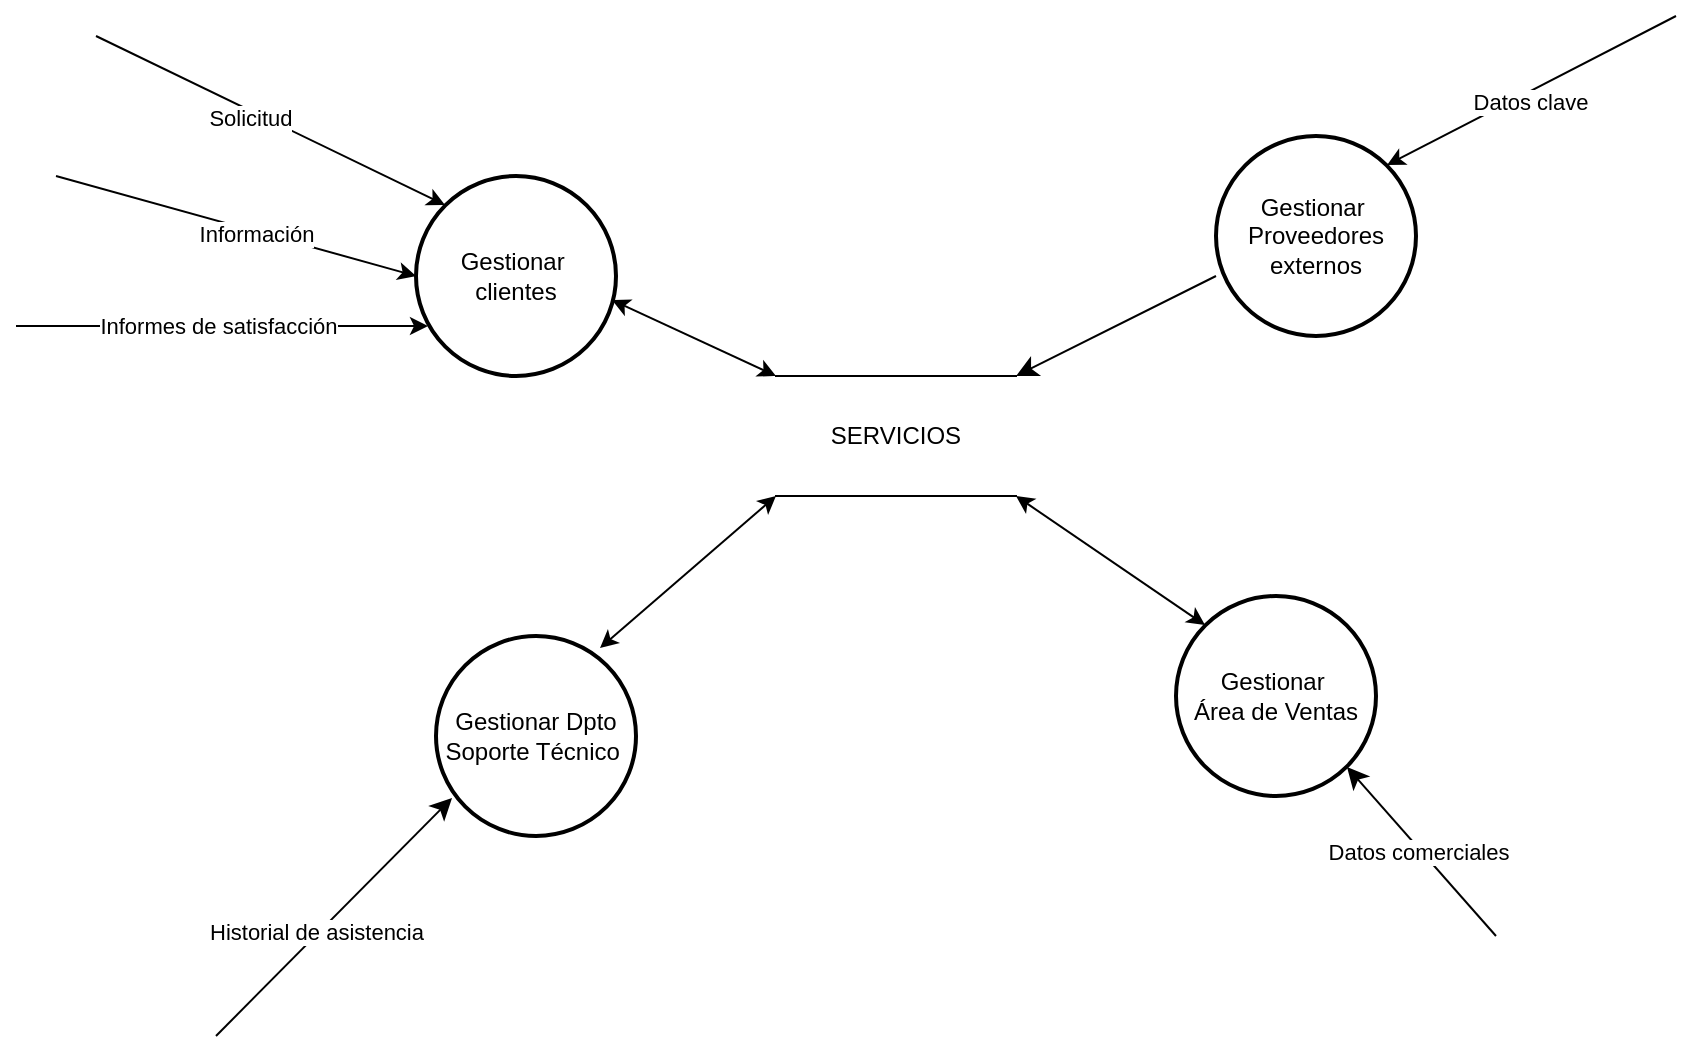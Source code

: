 <mxfile version="24.9.0">
  <diagram name="Page-1" id="74e2e168-ea6b-b213-b513-2b3c1d86103e">
    <mxGraphModel dx="952" dy="1001" grid="1" gridSize="10" guides="1" tooltips="1" connect="1" arrows="1" fold="1" page="1" pageScale="1" pageWidth="1100" pageHeight="850" background="none" math="0" shadow="0">
      <root>
        <mxCell id="0" />
        <mxCell id="1" parent="0" />
        <mxCell id="y5V723lEYFvVTK-hqr6R-1" value="Gestionar&amp;nbsp;&lt;div&gt;clientes&lt;/div&gt;" style="strokeWidth=2;html=1;shape=mxgraph.flowchart.start_2;whiteSpace=wrap;" parent="1" vertex="1">
          <mxGeometry x="290" y="270" width="100" height="100" as="geometry" />
        </mxCell>
        <mxCell id="y5V723lEYFvVTK-hqr6R-2" value="Gestionar&amp;nbsp;&lt;div&gt;Proveedores externos&lt;/div&gt;" style="strokeWidth=2;html=1;shape=mxgraph.flowchart.start_2;whiteSpace=wrap;" parent="1" vertex="1">
          <mxGeometry x="690" y="250" width="100" height="100" as="geometry" />
        </mxCell>
        <mxCell id="y5V723lEYFvVTK-hqr6R-3" value="Gestionar&amp;nbsp;&lt;div&gt;Área de Ventas&lt;/div&gt;" style="strokeWidth=2;html=1;shape=mxgraph.flowchart.start_2;whiteSpace=wrap;" parent="1" vertex="1">
          <mxGeometry x="670" y="480" width="100" height="100" as="geometry" />
        </mxCell>
        <mxCell id="y5V723lEYFvVTK-hqr6R-4" value="Gestionar Dpto Soporte Técnico&amp;nbsp;" style="strokeWidth=2;html=1;shape=mxgraph.flowchart.start_2;whiteSpace=wrap;" parent="1" vertex="1">
          <mxGeometry x="300" y="500" width="100" height="100" as="geometry" />
        </mxCell>
        <mxCell id="y5V723lEYFvVTK-hqr6R-5" value="SERVICIOS" style="shape=partialRectangle;whiteSpace=wrap;html=1;left=0;right=0;fillColor=none;" parent="1" vertex="1">
          <mxGeometry x="470" y="370" width="120" height="60" as="geometry" />
        </mxCell>
        <mxCell id="y5V723lEYFvVTK-hqr6R-13" value="" style="endArrow=classic;html=1;rounded=0;fontSize=12;startSize=8;endSize=8;curved=1;exitX=0;exitY=0.7;exitDx=0;exitDy=0;exitPerimeter=0;entryX=1;entryY=0;entryDx=0;entryDy=0;" parent="1" source="y5V723lEYFvVTK-hqr6R-2" target="y5V723lEYFvVTK-hqr6R-5" edge="1">
          <mxGeometry width="50" height="50" relative="1" as="geometry">
            <mxPoint x="510" y="460" as="sourcePoint" />
            <mxPoint x="910.0" y="230" as="targetPoint" />
          </mxGeometry>
        </mxCell>
        <mxCell id="NdFE22nRtTWnwlypA7Jx-1" value="" style="endArrow=classic;html=1;rounded=0;entryX=0.855;entryY=0.145;entryDx=0;entryDy=0;entryPerimeter=0;" parent="1" target="y5V723lEYFvVTK-hqr6R-2" edge="1">
          <mxGeometry width="50" height="50" relative="1" as="geometry">
            <mxPoint x="920" y="190" as="sourcePoint" />
            <mxPoint x="930" y="170" as="targetPoint" />
          </mxGeometry>
        </mxCell>
        <mxCell id="NdFE22nRtTWnwlypA7Jx-2" value="Datos clave" style="edgeLabel;html=1;align=center;verticalAlign=middle;resizable=0;points=[];" parent="NdFE22nRtTWnwlypA7Jx-1" vertex="1" connectable="0">
          <mxGeometry x="0.043" y="4" relative="1" as="geometry">
            <mxPoint as="offset" />
          </mxGeometry>
        </mxCell>
        <mxCell id="NdFE22nRtTWnwlypA7Jx-3" value="" style="endArrow=classic;html=1;rounded=0;entryX=0.145;entryY=0.145;entryDx=0;entryDy=0;entryPerimeter=0;" parent="1" target="y5V723lEYFvVTK-hqr6R-1" edge="1">
          <mxGeometry width="50" height="50" relative="1" as="geometry">
            <mxPoint x="130" y="200" as="sourcePoint" />
            <mxPoint x="160" y="230" as="targetPoint" />
          </mxGeometry>
        </mxCell>
        <mxCell id="NdFE22nRtTWnwlypA7Jx-4" value="Solicitud" style="edgeLabel;html=1;align=center;verticalAlign=middle;resizable=0;points=[];" parent="NdFE22nRtTWnwlypA7Jx-3" vertex="1" connectable="0">
          <mxGeometry x="-0.101" y="-3" relative="1" as="geometry">
            <mxPoint as="offset" />
          </mxGeometry>
        </mxCell>
        <mxCell id="NdFE22nRtTWnwlypA7Jx-5" value="" style="endArrow=classic;html=1;rounded=0;entryX=0;entryY=0.5;entryDx=0;entryDy=0;entryPerimeter=0;" parent="1" target="y5V723lEYFvVTK-hqr6R-1" edge="1">
          <mxGeometry width="50" height="50" relative="1" as="geometry">
            <mxPoint x="110" y="270" as="sourcePoint" />
            <mxPoint x="170" y="300" as="targetPoint" />
          </mxGeometry>
        </mxCell>
        <mxCell id="NdFE22nRtTWnwlypA7Jx-6" value="Text" style="edgeLabel;html=1;align=center;verticalAlign=middle;resizable=0;points=[];" parent="NdFE22nRtTWnwlypA7Jx-5" vertex="1" connectable="0">
          <mxGeometry x="0.104" y="1" relative="1" as="geometry">
            <mxPoint as="offset" />
          </mxGeometry>
        </mxCell>
        <mxCell id="NdFE22nRtTWnwlypA7Jx-7" value="Información" style="edgeLabel;html=1;align=center;verticalAlign=middle;resizable=0;points=[];" parent="NdFE22nRtTWnwlypA7Jx-5" vertex="1" connectable="0">
          <mxGeometry x="0.096" y="-1" relative="1" as="geometry">
            <mxPoint x="1" as="offset" />
          </mxGeometry>
        </mxCell>
        <mxCell id="NdFE22nRtTWnwlypA7Jx-8" value="" style="endArrow=classic;html=1;rounded=0;entryX=0.06;entryY=0.75;entryDx=0;entryDy=0;entryPerimeter=0;" parent="1" target="y5V723lEYFvVTK-hqr6R-1" edge="1">
          <mxGeometry width="50" height="50" relative="1" as="geometry">
            <mxPoint x="90" y="345" as="sourcePoint" />
            <mxPoint x="170" y="390" as="targetPoint" />
          </mxGeometry>
        </mxCell>
        <mxCell id="NdFE22nRtTWnwlypA7Jx-9" value="Informes de satisfacción" style="edgeLabel;html=1;align=center;verticalAlign=middle;resizable=0;points=[];" parent="NdFE22nRtTWnwlypA7Jx-8" vertex="1" connectable="0">
          <mxGeometry x="-0.017" relative="1" as="geometry">
            <mxPoint as="offset" />
          </mxGeometry>
        </mxCell>
        <mxCell id="NdFE22nRtTWnwlypA7Jx-10" value="" style="endArrow=classic;html=1;rounded=0;fontSize=12;startSize=8;endSize=8;curved=1;entryX=0.855;entryY=0.855;entryDx=0;entryDy=0;entryPerimeter=0;" parent="1" target="y5V723lEYFvVTK-hqr6R-3" edge="1">
          <mxGeometry width="50" height="50" relative="1" as="geometry">
            <mxPoint x="830" y="650" as="sourcePoint" />
            <mxPoint x="668" y="570" as="targetPoint" />
          </mxGeometry>
        </mxCell>
        <mxCell id="NdFE22nRtTWnwlypA7Jx-11" value="Datos comerciales" style="edgeLabel;html=1;align=center;verticalAlign=middle;resizable=0;points=[];" parent="NdFE22nRtTWnwlypA7Jx-10" vertex="1" connectable="0">
          <mxGeometry x="0.018" y="1" relative="1" as="geometry">
            <mxPoint as="offset" />
          </mxGeometry>
        </mxCell>
        <mxCell id="NdFE22nRtTWnwlypA7Jx-12" value="" style="endArrow=classic;html=1;rounded=0;fontSize=12;startSize=8;endSize=8;curved=1;entryX=0.08;entryY=0.81;entryDx=0;entryDy=0;entryPerimeter=0;" parent="1" target="y5V723lEYFvVTK-hqr6R-4" edge="1">
          <mxGeometry width="50" height="50" relative="1" as="geometry">
            <mxPoint x="190" y="700" as="sourcePoint" />
            <mxPoint x="260" y="690" as="targetPoint" />
          </mxGeometry>
        </mxCell>
        <mxCell id="NdFE22nRtTWnwlypA7Jx-13" value="Historial de asistencia" style="edgeLabel;html=1;align=center;verticalAlign=middle;resizable=0;points=[];" parent="NdFE22nRtTWnwlypA7Jx-12" vertex="1" connectable="0">
          <mxGeometry x="-0.138" y="2" relative="1" as="geometry">
            <mxPoint as="offset" />
          </mxGeometry>
        </mxCell>
        <mxCell id="Y1cXgquvrDbExGf36EeX-1" value="" style="endArrow=classic;startArrow=classic;html=1;rounded=0;entryX=1;entryY=1;entryDx=0;entryDy=0;exitX=0.145;exitY=0.145;exitDx=0;exitDy=0;exitPerimeter=0;" edge="1" parent="1" source="y5V723lEYFvVTK-hqr6R-3" target="y5V723lEYFvVTK-hqr6R-5">
          <mxGeometry width="50" height="50" relative="1" as="geometry">
            <mxPoint x="430" y="550" as="sourcePoint" />
            <mxPoint x="480" y="500" as="targetPoint" />
          </mxGeometry>
        </mxCell>
        <mxCell id="Y1cXgquvrDbExGf36EeX-2" value="" style="endArrow=classic;startArrow=classic;html=1;rounded=0;entryX=0.98;entryY=0.62;entryDx=0;entryDy=0;exitX=0;exitY=0;exitDx=0;exitDy=0;entryPerimeter=0;" edge="1" parent="1" source="y5V723lEYFvVTK-hqr6R-5" target="y5V723lEYFvVTK-hqr6R-1">
          <mxGeometry width="50" height="50" relative="1" as="geometry">
            <mxPoint x="399" y="475" as="sourcePoint" />
            <mxPoint x="480" y="440" as="targetPoint" />
          </mxGeometry>
        </mxCell>
        <mxCell id="Y1cXgquvrDbExGf36EeX-3" value="" style="endArrow=classic;startArrow=classic;html=1;rounded=0;entryX=0;entryY=1;entryDx=0;entryDy=0;exitX=0.82;exitY=0.06;exitDx=0;exitDy=0;exitPerimeter=0;" edge="1" parent="1" source="y5V723lEYFvVTK-hqr6R-4" target="y5V723lEYFvVTK-hqr6R-5">
          <mxGeometry width="50" height="50" relative="1" as="geometry">
            <mxPoint x="350" y="560" as="sourcePoint" />
            <mxPoint x="400" y="510" as="targetPoint" />
          </mxGeometry>
        </mxCell>
      </root>
    </mxGraphModel>
  </diagram>
</mxfile>
